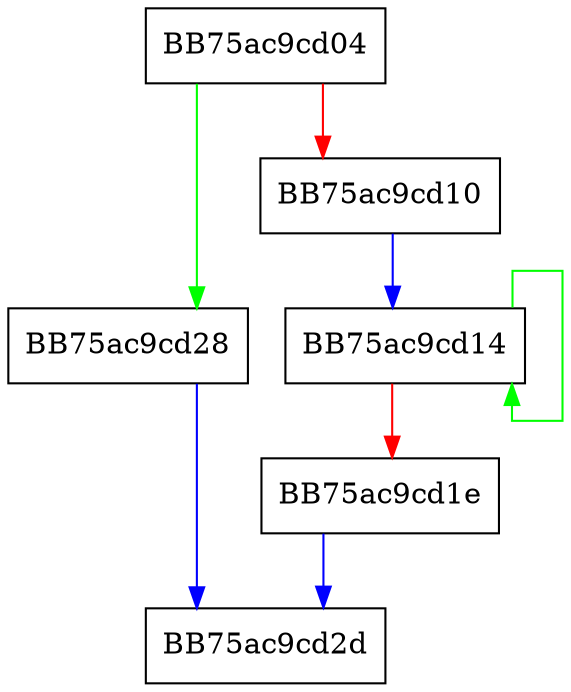 digraph WPP_SF_SiI {
  node [shape="box"];
  graph [splines=ortho];
  BB75ac9cd04 -> BB75ac9cd28 [color="green"];
  BB75ac9cd04 -> BB75ac9cd10 [color="red"];
  BB75ac9cd10 -> BB75ac9cd14 [color="blue"];
  BB75ac9cd14 -> BB75ac9cd14 [color="green"];
  BB75ac9cd14 -> BB75ac9cd1e [color="red"];
  BB75ac9cd1e -> BB75ac9cd2d [color="blue"];
  BB75ac9cd28 -> BB75ac9cd2d [color="blue"];
}